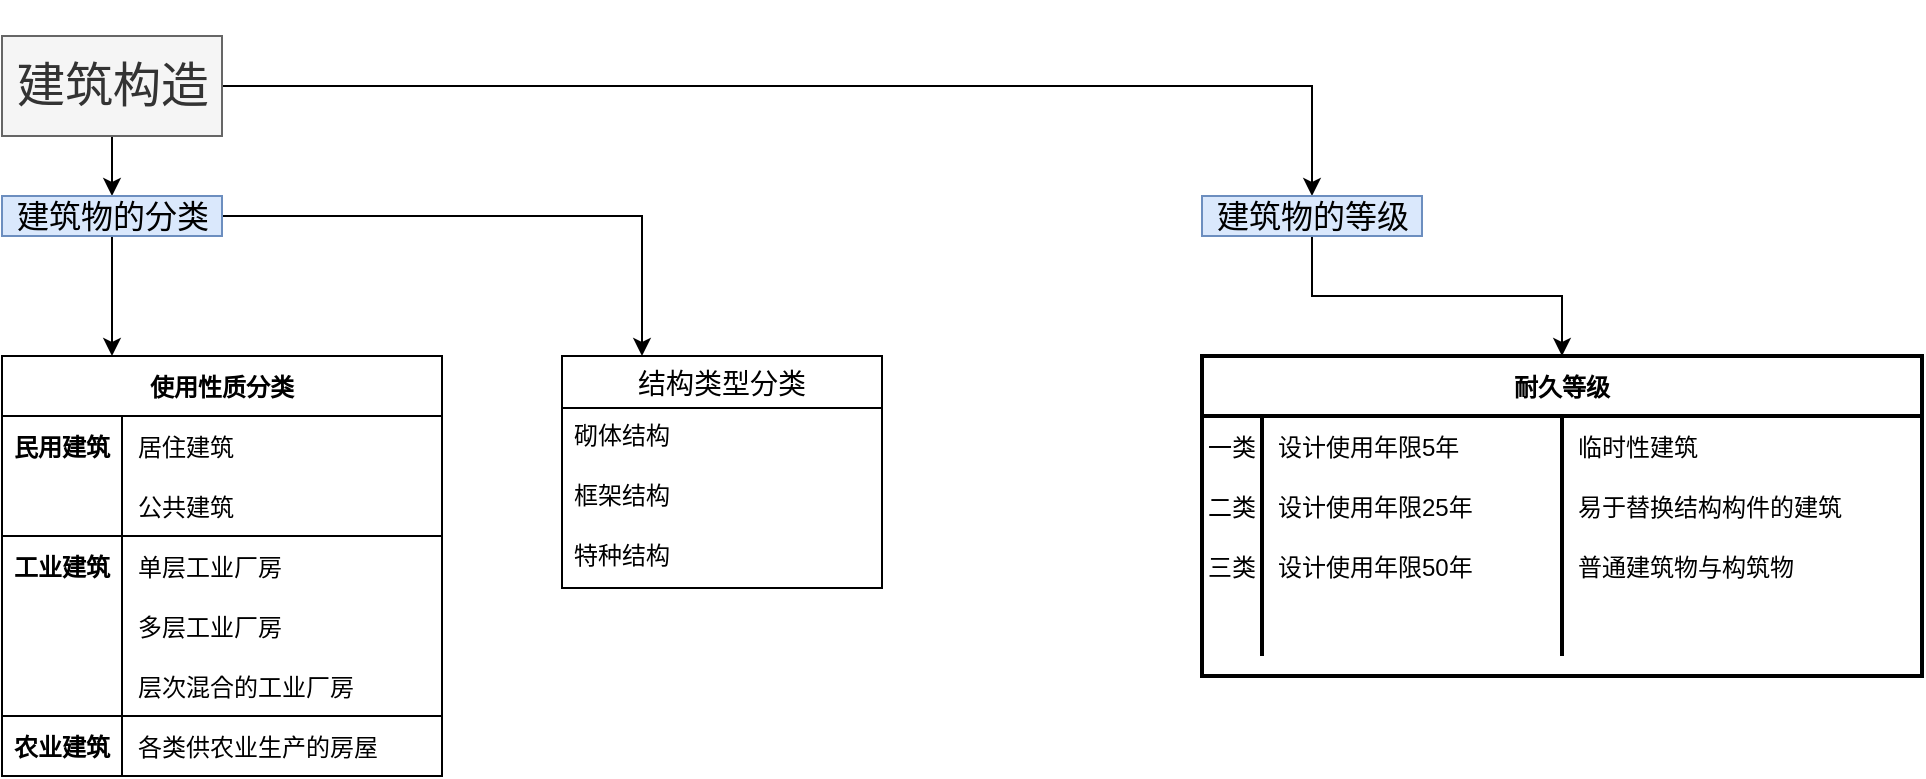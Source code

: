 <mxfile version="14.4.3" type="github">
  <diagram id="_KgP9zd1s0jClfJV7wFN" name="Page-1">
    <mxGraphModel dx="868" dy="451" grid="1" gridSize="10" guides="1" tooltips="1" connect="1" arrows="1" fold="1" page="1" pageScale="1" pageWidth="1654" pageHeight="1169" math="0" shadow="0">
      <root>
        <mxCell id="0" />
        <mxCell id="1" parent="0" />
        <mxCell id="rFIZvNVO3O9d2vXRIFZd-2" style="edgeStyle=orthogonalEdgeStyle;rounded=0;orthogonalLoop=1;jettySize=auto;html=1;entryX=0.5;entryY=0;entryDx=0;entryDy=0;entryPerimeter=0;" parent="1" source="jqm1b_PrEK7jK8E0-QV8-48" target="jqm1b_PrEK7jK8E0-QV8-49" edge="1">
          <mxGeometry relative="1" as="geometry" />
        </mxCell>
        <mxCell id="ANpANSX_q5uw8GC-pnkn-99" style="edgeStyle=orthogonalEdgeStyle;rounded=0;orthogonalLoop=1;jettySize=auto;html=1;entryX=0.5;entryY=0;entryDx=0;entryDy=0;entryPerimeter=0;" edge="1" parent="1" source="jqm1b_PrEK7jK8E0-QV8-48" target="ANpANSX_q5uw8GC-pnkn-98">
          <mxGeometry relative="1" as="geometry" />
        </mxCell>
        <mxCell id="jqm1b_PrEK7jK8E0-QV8-48" value="&lt;font style=&quot;font-size: 24px&quot;&gt;&lt;br&gt;&lt;/font&gt;&lt;div style=&quot;font-size: 24px&quot;&gt;&lt;font style=&quot;font-size: 24px&quot;&gt;建筑构造&lt;/font&gt;&lt;/div&gt;&lt;div style=&quot;font-size: 24px&quot;&gt;&lt;font style=&quot;font-size: 24px&quot;&gt;&lt;br&gt;&lt;/font&gt;&lt;/div&gt;" style="text;html=1;align=center;verticalAlign=middle;resizable=0;points=[];autosize=1;fillColor=#f5f5f5;strokeColor=#666666;fontColor=#333333;" parent="1" vertex="1">
          <mxGeometry x="40" y="40" width="110" height="50" as="geometry" />
        </mxCell>
        <mxCell id="ANpANSX_q5uw8GC-pnkn-77" style="edgeStyle=orthogonalEdgeStyle;rounded=0;orthogonalLoop=1;jettySize=auto;html=1;entryX=0.25;entryY=0;entryDx=0;entryDy=0;" edge="1" parent="1" source="jqm1b_PrEK7jK8E0-QV8-49" target="rFIZvNVO3O9d2vXRIFZd-3">
          <mxGeometry relative="1" as="geometry" />
        </mxCell>
        <mxCell id="ANpANSX_q5uw8GC-pnkn-95" style="edgeStyle=orthogonalEdgeStyle;rounded=0;orthogonalLoop=1;jettySize=auto;html=1;entryX=0.25;entryY=0;entryDx=0;entryDy=0;" edge="1" parent="1" source="jqm1b_PrEK7jK8E0-QV8-49" target="ANpANSX_q5uw8GC-pnkn-91">
          <mxGeometry relative="1" as="geometry" />
        </mxCell>
        <mxCell id="jqm1b_PrEK7jK8E0-QV8-49" value="&lt;font style=&quot;font-size: 16px&quot;&gt;建筑物的分类&lt;/font&gt;" style="text;html=1;align=center;verticalAlign=middle;resizable=0;points=[];autosize=1;fillColor=#dae8fc;strokeColor=#6c8ebf;" parent="1" vertex="1">
          <mxGeometry x="40" y="120" width="110" height="20" as="geometry" />
        </mxCell>
        <mxCell id="rFIZvNVO3O9d2vXRIFZd-3" value="使用性质分类" style="shape=table;startSize=30;container=1;collapsible=1;childLayout=tableLayout;fixedRows=1;rowLines=0;fontStyle=1;align=center;resizeLast=1;" parent="1" vertex="1">
          <mxGeometry x="40" y="200" width="220" height="210" as="geometry">
            <mxRectangle x="40" y="160" width="100" height="30" as="alternateBounds" />
          </mxGeometry>
        </mxCell>
        <mxCell id="rFIZvNVO3O9d2vXRIFZd-4" value="" style="shape=partialRectangle;collapsible=0;dropTarget=0;pointerEvents=0;fillColor=none;top=0;left=0;bottom=0;right=0;points=[[0,0.5],[1,0.5]];portConstraint=eastwest;" parent="rFIZvNVO3O9d2vXRIFZd-3" vertex="1">
          <mxGeometry y="30" width="220" height="30" as="geometry" />
        </mxCell>
        <mxCell id="rFIZvNVO3O9d2vXRIFZd-5" value="民用建筑" style="shape=partialRectangle;connectable=0;fillColor=none;top=0;left=0;bottom=0;right=0;fontStyle=1;overflow=hidden;" parent="rFIZvNVO3O9d2vXRIFZd-4" vertex="1">
          <mxGeometry width="60" height="30" as="geometry" />
        </mxCell>
        <mxCell id="rFIZvNVO3O9d2vXRIFZd-6" value="居住建筑" style="shape=partialRectangle;connectable=0;fillColor=none;top=0;left=0;bottom=0;right=0;align=left;spacingLeft=6;fontStyle=0;overflow=hidden;" parent="rFIZvNVO3O9d2vXRIFZd-4" vertex="1">
          <mxGeometry x="60" width="160" height="30" as="geometry" />
        </mxCell>
        <mxCell id="rFIZvNVO3O9d2vXRIFZd-7" value="" style="shape=partialRectangle;collapsible=0;dropTarget=0;pointerEvents=0;fillColor=none;top=0;left=0;bottom=1;right=0;points=[[0,0.5],[1,0.5]];portConstraint=eastwest;" parent="rFIZvNVO3O9d2vXRIFZd-3" vertex="1">
          <mxGeometry y="60" width="220" height="30" as="geometry" />
        </mxCell>
        <mxCell id="rFIZvNVO3O9d2vXRIFZd-8" value="" style="shape=partialRectangle;connectable=0;fillColor=none;top=0;left=0;bottom=0;right=0;fontStyle=1;overflow=hidden;" parent="rFIZvNVO3O9d2vXRIFZd-7" vertex="1">
          <mxGeometry width="60" height="30" as="geometry" />
        </mxCell>
        <mxCell id="rFIZvNVO3O9d2vXRIFZd-9" value="公共建筑" style="shape=partialRectangle;connectable=0;fillColor=none;top=0;left=0;bottom=0;right=0;align=left;spacingLeft=6;fontStyle=0;overflow=hidden;" parent="rFIZvNVO3O9d2vXRIFZd-7" vertex="1">
          <mxGeometry x="60" width="160" height="30" as="geometry" />
        </mxCell>
        <mxCell id="rFIZvNVO3O9d2vXRIFZd-10" value="" style="shape=partialRectangle;collapsible=0;dropTarget=0;pointerEvents=0;fillColor=none;top=0;left=0;bottom=0;right=0;points=[[0,0.5],[1,0.5]];portConstraint=eastwest;" parent="rFIZvNVO3O9d2vXRIFZd-3" vertex="1">
          <mxGeometry y="90" width="220" height="30" as="geometry" />
        </mxCell>
        <mxCell id="rFIZvNVO3O9d2vXRIFZd-11" value="工业建筑" style="shape=partialRectangle;connectable=0;fillColor=none;top=0;left=0;bottom=0;right=0;editable=1;overflow=hidden;fontStyle=1" parent="rFIZvNVO3O9d2vXRIFZd-10" vertex="1">
          <mxGeometry width="60" height="30" as="geometry" />
        </mxCell>
        <mxCell id="rFIZvNVO3O9d2vXRIFZd-12" value="单层工业厂房" style="shape=partialRectangle;connectable=0;fillColor=none;top=0;left=0;bottom=0;right=0;align=left;spacingLeft=6;overflow=hidden;" parent="rFIZvNVO3O9d2vXRIFZd-10" vertex="1">
          <mxGeometry x="60" width="160" height="30" as="geometry" />
        </mxCell>
        <mxCell id="rFIZvNVO3O9d2vXRIFZd-13" value="" style="shape=partialRectangle;collapsible=0;dropTarget=0;pointerEvents=0;fillColor=none;top=0;left=0;bottom=0;right=0;points=[[0,0.5],[1,0.5]];portConstraint=eastwest;" parent="rFIZvNVO3O9d2vXRIFZd-3" vertex="1">
          <mxGeometry y="120" width="220" height="30" as="geometry" />
        </mxCell>
        <mxCell id="rFIZvNVO3O9d2vXRIFZd-14" value="" style="shape=partialRectangle;connectable=0;fillColor=none;top=0;left=0;bottom=0;right=0;editable=1;overflow=hidden;" parent="rFIZvNVO3O9d2vXRIFZd-13" vertex="1">
          <mxGeometry width="60" height="30" as="geometry" />
        </mxCell>
        <mxCell id="rFIZvNVO3O9d2vXRIFZd-15" value="多层工业厂房" style="shape=partialRectangle;connectable=0;fillColor=none;top=0;left=0;bottom=0;right=0;align=left;spacingLeft=6;overflow=hidden;" parent="rFIZvNVO3O9d2vXRIFZd-13" vertex="1">
          <mxGeometry x="60" width="160" height="30" as="geometry" />
        </mxCell>
        <mxCell id="ANpANSX_q5uw8GC-pnkn-35" style="shape=partialRectangle;collapsible=0;dropTarget=0;pointerEvents=0;fillColor=none;top=0;left=0;bottom=0;right=0;points=[[0,0.5],[1,0.5]];portConstraint=eastwest;" vertex="1" parent="rFIZvNVO3O9d2vXRIFZd-3">
          <mxGeometry y="150" width="220" height="30" as="geometry" />
        </mxCell>
        <mxCell id="ANpANSX_q5uw8GC-pnkn-36" style="shape=partialRectangle;connectable=0;fillColor=none;top=0;left=0;bottom=0;right=0;editable=1;overflow=hidden;" vertex="1" parent="ANpANSX_q5uw8GC-pnkn-35">
          <mxGeometry width="60" height="30" as="geometry" />
        </mxCell>
        <mxCell id="ANpANSX_q5uw8GC-pnkn-37" value="层次混合的工业厂房" style="shape=partialRectangle;connectable=0;fillColor=none;top=0;left=0;bottom=0;right=0;align=left;spacingLeft=6;overflow=hidden;" vertex="1" parent="ANpANSX_q5uw8GC-pnkn-35">
          <mxGeometry x="60" width="160" height="30" as="geometry" />
        </mxCell>
        <mxCell id="ANpANSX_q5uw8GC-pnkn-74" style="shape=partialRectangle;collapsible=0;dropTarget=0;pointerEvents=0;fillColor=none;top=1;left=0;bottom=0;right=0;points=[[0,0.5],[1,0.5]];portConstraint=eastwest;" vertex="1" parent="rFIZvNVO3O9d2vXRIFZd-3">
          <mxGeometry y="180" width="220" height="30" as="geometry" />
        </mxCell>
        <mxCell id="ANpANSX_q5uw8GC-pnkn-75" value="农业建筑" style="shape=partialRectangle;connectable=0;fillColor=none;top=0;left=0;bottom=0;right=0;editable=1;overflow=hidden;fontStyle=1;verticalAlign=middle;labelPosition=center;verticalLabelPosition=middle;align=center;horizontal=1;" vertex="1" parent="ANpANSX_q5uw8GC-pnkn-74">
          <mxGeometry width="60" height="30" as="geometry" />
        </mxCell>
        <mxCell id="ANpANSX_q5uw8GC-pnkn-76" value="各类供农业生产的房屋" style="shape=partialRectangle;connectable=0;fillColor=none;top=0;left=0;bottom=0;right=0;align=left;spacingLeft=6;overflow=hidden;" vertex="1" parent="ANpANSX_q5uw8GC-pnkn-74">
          <mxGeometry x="60" width="160" height="30" as="geometry" />
        </mxCell>
        <mxCell id="ANpANSX_q5uw8GC-pnkn-91" value="结构类型分类" style="swimlane;fontStyle=0;childLayout=stackLayout;horizontal=1;startSize=26;horizontalStack=0;resizeParent=1;resizeParentMax=0;resizeLast=0;collapsible=1;marginBottom=0;align=center;fontSize=14;" vertex="1" parent="1">
          <mxGeometry x="320" y="200" width="160" height="116" as="geometry" />
        </mxCell>
        <mxCell id="ANpANSX_q5uw8GC-pnkn-92" value="砌体结构" style="text;strokeColor=none;fillColor=none;spacingLeft=4;spacingRight=4;overflow=hidden;rotatable=0;points=[[0,0.5],[1,0.5]];portConstraint=eastwest;fontSize=12;" vertex="1" parent="ANpANSX_q5uw8GC-pnkn-91">
          <mxGeometry y="26" width="160" height="30" as="geometry" />
        </mxCell>
        <mxCell id="ANpANSX_q5uw8GC-pnkn-93" value="框架结构" style="text;strokeColor=none;fillColor=none;spacingLeft=4;spacingRight=4;overflow=hidden;rotatable=0;points=[[0,0.5],[1,0.5]];portConstraint=eastwest;fontSize=12;" vertex="1" parent="ANpANSX_q5uw8GC-pnkn-91">
          <mxGeometry y="56" width="160" height="30" as="geometry" />
        </mxCell>
        <mxCell id="ANpANSX_q5uw8GC-pnkn-94" value="特种结构" style="text;strokeColor=none;fillColor=none;spacingLeft=4;spacingRight=4;overflow=hidden;rotatable=0;points=[[0,0.5],[1,0.5]];portConstraint=eastwest;fontSize=12;" vertex="1" parent="ANpANSX_q5uw8GC-pnkn-91">
          <mxGeometry y="86" width="160" height="30" as="geometry" />
        </mxCell>
        <mxCell id="ANpANSX_q5uw8GC-pnkn-117" style="edgeStyle=orthogonalEdgeStyle;rounded=0;orthogonalLoop=1;jettySize=auto;html=1;" edge="1" parent="1" source="ANpANSX_q5uw8GC-pnkn-98" target="ANpANSX_q5uw8GC-pnkn-100">
          <mxGeometry relative="1" as="geometry" />
        </mxCell>
        <mxCell id="ANpANSX_q5uw8GC-pnkn-98" value="&lt;div style=&quot;font-size: 16px&quot;&gt;&lt;font style=&quot;font-size: 16px&quot;&gt;建筑物的等级&lt;/font&gt;&lt;/div&gt;" style="text;html=1;align=center;verticalAlign=middle;resizable=0;points=[];autosize=1;fillColor=#dae8fc;strokeColor=#6c8ebf;" vertex="1" parent="1">
          <mxGeometry x="640" y="120" width="110" height="20" as="geometry" />
        </mxCell>
        <mxCell id="ANpANSX_q5uw8GC-pnkn-100" value="耐久等级" style="shape=table;startSize=30;container=1;collapsible=1;childLayout=tableLayout;fixedRows=1;rowLines=0;fontStyle=1;align=center;resizeLast=1;strokeWidth=2;" vertex="1" parent="1">
          <mxGeometry x="640" y="200" width="360" height="160" as="geometry" />
        </mxCell>
        <mxCell id="ANpANSX_q5uw8GC-pnkn-104" value="" style="shape=partialRectangle;collapsible=0;dropTarget=0;pointerEvents=0;fillColor=none;top=0;left=0;bottom=0;right=0;points=[[0,0.5],[1,0.5]];portConstraint=eastwest;" vertex="1" parent="ANpANSX_q5uw8GC-pnkn-100">
          <mxGeometry y="30" width="360" height="30" as="geometry" />
        </mxCell>
        <mxCell id="ANpANSX_q5uw8GC-pnkn-105" value="一类" style="shape=partialRectangle;connectable=0;fillColor=none;top=0;left=0;bottom=0;right=0;editable=1;overflow=hidden;" vertex="1" parent="ANpANSX_q5uw8GC-pnkn-104">
          <mxGeometry width="30" height="30" as="geometry" />
        </mxCell>
        <mxCell id="ANpANSX_q5uw8GC-pnkn-106" value="设计使用年限5年" style="shape=partialRectangle;connectable=0;fillColor=none;top=0;left=0;bottom=0;right=0;align=left;spacingLeft=6;overflow=hidden;" vertex="1" parent="ANpANSX_q5uw8GC-pnkn-104">
          <mxGeometry x="30" width="150" height="30" as="geometry" />
        </mxCell>
        <mxCell id="ANpANSX_q5uw8GC-pnkn-121" value="临时性建筑" style="shape=partialRectangle;connectable=0;fillColor=none;top=0;left=0;bottom=0;right=0;align=left;spacingLeft=6;overflow=hidden;" vertex="1" parent="ANpANSX_q5uw8GC-pnkn-104">
          <mxGeometry x="180" width="180" height="30" as="geometry" />
        </mxCell>
        <mxCell id="ANpANSX_q5uw8GC-pnkn-107" value="" style="shape=partialRectangle;collapsible=0;dropTarget=0;pointerEvents=0;fillColor=none;top=0;left=0;bottom=0;right=0;points=[[0,0.5],[1,0.5]];portConstraint=eastwest;" vertex="1" parent="ANpANSX_q5uw8GC-pnkn-100">
          <mxGeometry y="60" width="360" height="30" as="geometry" />
        </mxCell>
        <mxCell id="ANpANSX_q5uw8GC-pnkn-108" value="二类" style="shape=partialRectangle;connectable=0;fillColor=none;top=0;left=0;bottom=0;right=0;editable=1;overflow=hidden;" vertex="1" parent="ANpANSX_q5uw8GC-pnkn-107">
          <mxGeometry width="30" height="30" as="geometry" />
        </mxCell>
        <mxCell id="ANpANSX_q5uw8GC-pnkn-109" value="设计使用年限25年" style="shape=partialRectangle;connectable=0;fillColor=none;top=0;left=0;bottom=0;right=0;align=left;spacingLeft=6;overflow=hidden;" vertex="1" parent="ANpANSX_q5uw8GC-pnkn-107">
          <mxGeometry x="30" width="150" height="30" as="geometry" />
        </mxCell>
        <mxCell id="ANpANSX_q5uw8GC-pnkn-122" value="易于替换结构构件的建筑" style="shape=partialRectangle;connectable=0;fillColor=none;top=0;left=0;bottom=0;right=0;align=left;spacingLeft=6;overflow=hidden;" vertex="1" parent="ANpANSX_q5uw8GC-pnkn-107">
          <mxGeometry x="180" width="180" height="30" as="geometry" />
        </mxCell>
        <mxCell id="ANpANSX_q5uw8GC-pnkn-110" value="" style="shape=partialRectangle;collapsible=0;dropTarget=0;pointerEvents=0;fillColor=none;top=0;left=0;bottom=0;right=0;points=[[0,0.5],[1,0.5]];portConstraint=eastwest;" vertex="1" parent="ANpANSX_q5uw8GC-pnkn-100">
          <mxGeometry y="90" width="360" height="30" as="geometry" />
        </mxCell>
        <mxCell id="ANpANSX_q5uw8GC-pnkn-111" value="三类" style="shape=partialRectangle;connectable=0;fillColor=none;top=0;left=0;bottom=0;right=0;editable=1;overflow=hidden;" vertex="1" parent="ANpANSX_q5uw8GC-pnkn-110">
          <mxGeometry width="30" height="30" as="geometry" />
        </mxCell>
        <mxCell id="ANpANSX_q5uw8GC-pnkn-112" value="设计使用年限50年" style="shape=partialRectangle;connectable=0;fillColor=none;top=0;left=0;bottom=0;right=0;align=left;spacingLeft=6;overflow=hidden;" vertex="1" parent="ANpANSX_q5uw8GC-pnkn-110">
          <mxGeometry x="30" width="150" height="30" as="geometry" />
        </mxCell>
        <mxCell id="ANpANSX_q5uw8GC-pnkn-123" value="普通建筑物与构筑物" style="shape=partialRectangle;connectable=0;fillColor=none;top=0;left=0;bottom=0;right=0;align=left;spacingLeft=6;overflow=hidden;" vertex="1" parent="ANpANSX_q5uw8GC-pnkn-110">
          <mxGeometry x="180" width="180" height="30" as="geometry" />
        </mxCell>
        <mxCell id="ANpANSX_q5uw8GC-pnkn-124" style="shape=partialRectangle;collapsible=0;dropTarget=0;pointerEvents=0;fillColor=none;top=0;left=0;bottom=0;right=0;points=[[0,0.5],[1,0.5]];portConstraint=eastwest;" vertex="1" parent="ANpANSX_q5uw8GC-pnkn-100">
          <mxGeometry y="120" width="360" height="30" as="geometry" />
        </mxCell>
        <mxCell id="ANpANSX_q5uw8GC-pnkn-125" style="shape=partialRectangle;connectable=0;fillColor=none;top=0;left=0;bottom=0;right=0;editable=1;overflow=hidden;" vertex="1" parent="ANpANSX_q5uw8GC-pnkn-124">
          <mxGeometry width="30" height="30" as="geometry" />
        </mxCell>
        <mxCell id="ANpANSX_q5uw8GC-pnkn-126" style="shape=partialRectangle;connectable=0;fillColor=none;top=0;left=0;bottom=0;right=0;align=left;spacingLeft=6;overflow=hidden;" vertex="1" parent="ANpANSX_q5uw8GC-pnkn-124">
          <mxGeometry x="30" width="150" height="30" as="geometry" />
        </mxCell>
        <mxCell id="ANpANSX_q5uw8GC-pnkn-127" style="shape=partialRectangle;connectable=0;fillColor=none;top=0;left=0;bottom=0;right=0;align=left;spacingLeft=6;overflow=hidden;" vertex="1" parent="ANpANSX_q5uw8GC-pnkn-124">
          <mxGeometry x="180" width="180" height="30" as="geometry" />
        </mxCell>
      </root>
    </mxGraphModel>
  </diagram>
</mxfile>
